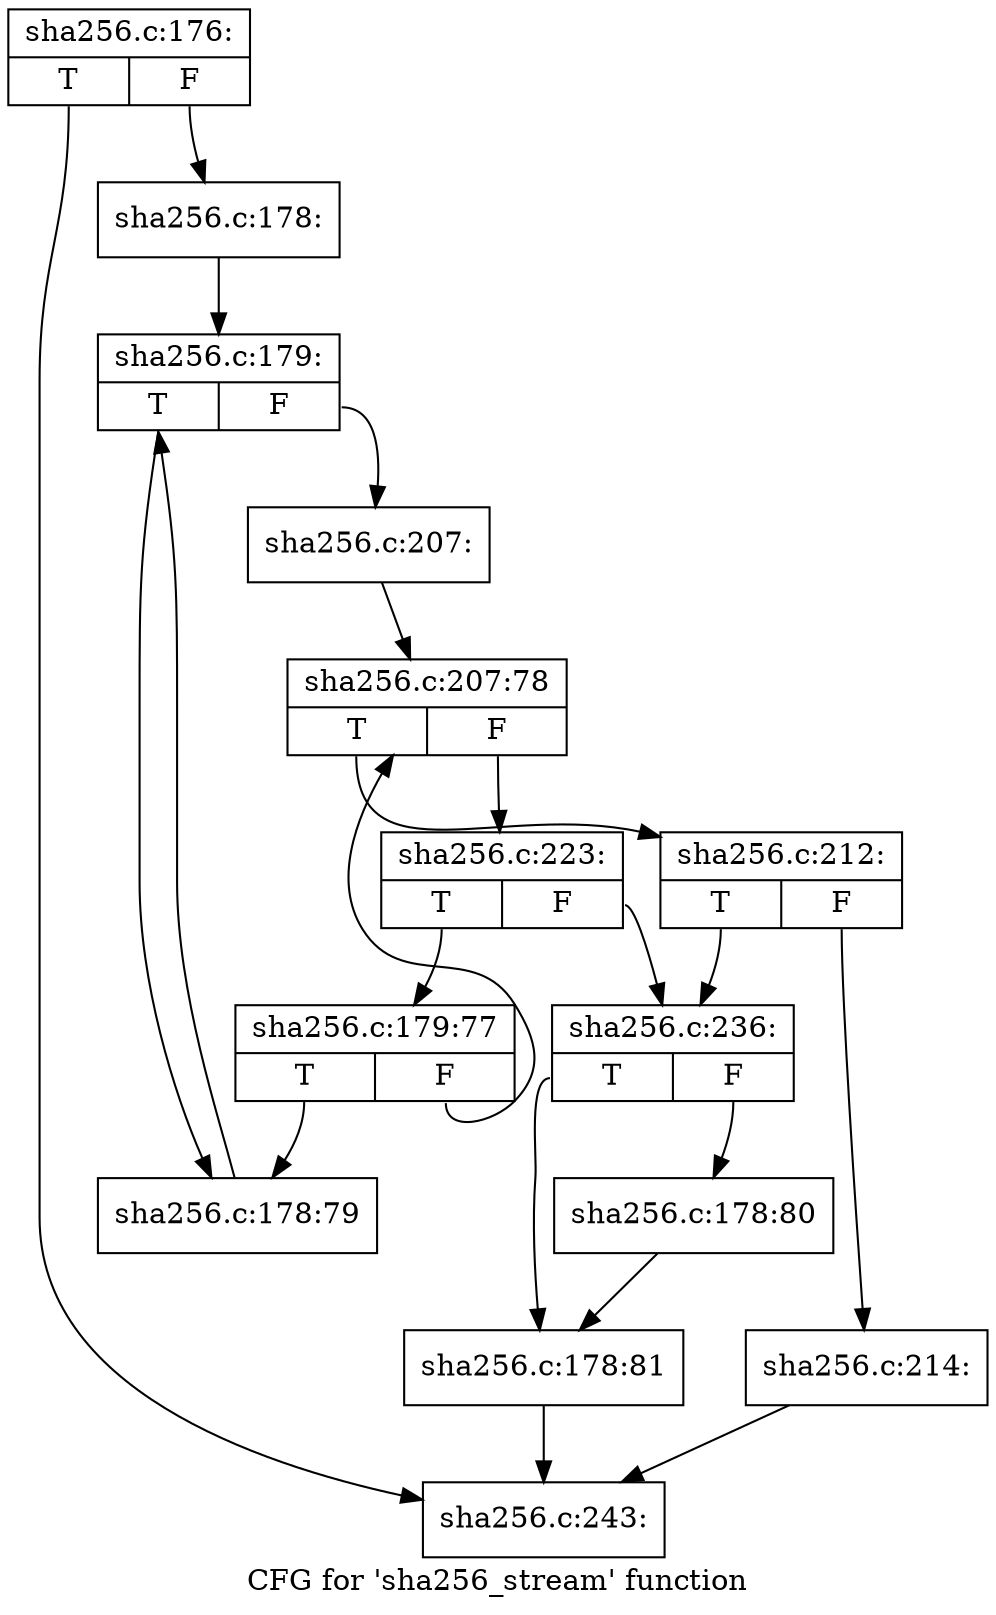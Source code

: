 digraph "CFG for 'sha256_stream' function" {
	label="CFG for 'sha256_stream' function";

	Node0xcf8fd70 [shape=record,label="{sha256.c:176:|{<s0>T|<s1>F}}"];
	Node0xcf8fd70:s0 -> Node0xcf961b0;
	Node0xcf8fd70:s1 -> Node0xcf96830;
	Node0xcf96830 [shape=record,label="{sha256.c:178:}"];
	Node0xcf96830 -> Node0xcf96f70;
	Node0xcf96f70 [shape=record,label="{sha256.c:179:|{<s0>T|<s1>F}}"];
	Node0xcf96f70:s0 -> Node0xcf9c880;
	Node0xcf96f70:s1 -> Node0xd17a2a0;
	Node0xd17a2a0 [shape=record,label="{sha256.c:207:}"];
	Node0xd17a2a0 -> Node0xcf98a60;
	Node0xcf97850 [shape=record,label="{sha256.c:179:77|{<s0>T|<s1>F}}"];
	Node0xcf97850:s0 -> Node0xcf9c880;
	Node0xcf97850:s1 -> Node0xcf98a60;
	Node0xcf98a60 [shape=record,label="{sha256.c:207:78|{<s0>T|<s1>F}}"];
	Node0xcf98a60:s0 -> Node0xcf98f80;
	Node0xcf98a60:s1 -> Node0xcf98fd0;
	Node0xcf98f80 [shape=record,label="{sha256.c:212:|{<s0>T|<s1>F}}"];
	Node0xcf98f80:s0 -> Node0xcf98490;
	Node0xcf98f80:s1 -> Node0xd187500;
	Node0xd187500 [shape=record,label="{sha256.c:214:}"];
	Node0xd187500 -> Node0xcf961b0;
	Node0xcf98fd0 [shape=record,label="{sha256.c:223:|{<s0>T|<s1>F}}"];
	Node0xcf98fd0:s0 -> Node0xcf97850;
	Node0xcf98fd0:s1 -> Node0xcf98490;
	Node0xcf9c880 [shape=record,label="{sha256.c:178:79}"];
	Node0xcf9c880 -> Node0xcf96f70;
	Node0xcf98490 [shape=record,label="{sha256.c:236:|{<s0>T|<s1>F}}"];
	Node0xcf98490:s0 -> Node0xcf9cad0;
	Node0xcf98490:s1 -> Node0xcf970e0;
	Node0xcf970e0 [shape=record,label="{sha256.c:178:80}"];
	Node0xcf970e0 -> Node0xcf9cad0;
	Node0xcf9cad0 [shape=record,label="{sha256.c:178:81}"];
	Node0xcf9cad0 -> Node0xcf961b0;
	Node0xcf961b0 [shape=record,label="{sha256.c:243:}"];
}
